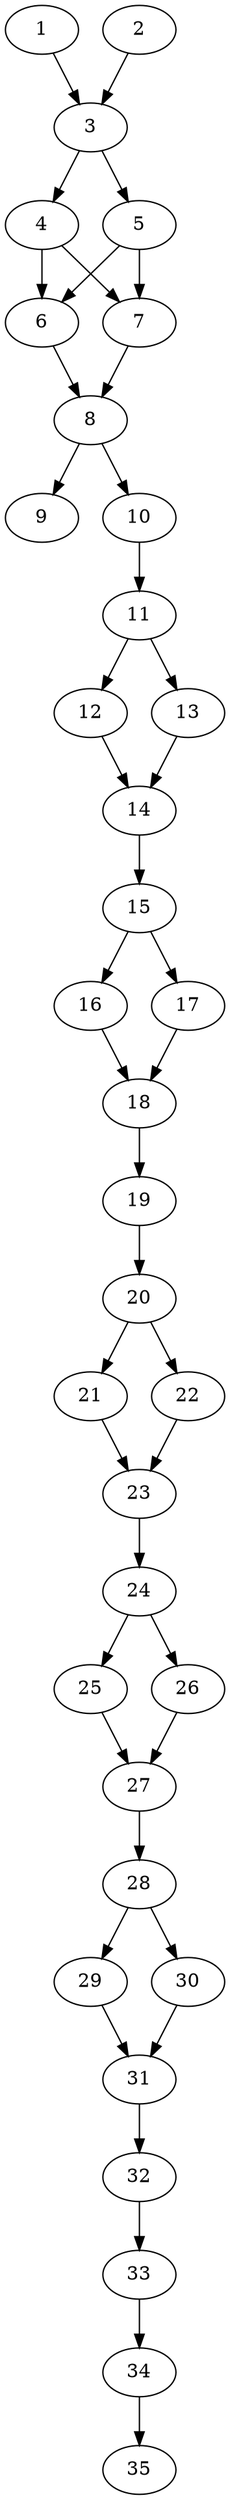 // DAG automatically generated by daggen at Thu Oct  3 14:05:37 2019
// ./daggen --dot -n 35 --ccr 0.5 --fat 0.3 --regular 0.9 --density 0.9 --mindata 5242880 --maxdata 52428800 
digraph G {
  1 [size="37120000", alpha="0.10", expect_size="18560000"] 
  1 -> 3 [size ="18560000"]
  2 [size="63625216", alpha="0.07", expect_size="31812608"] 
  2 -> 3 [size ="31812608"]
  3 [size="71245824", alpha="0.19", expect_size="35622912"] 
  3 -> 4 [size ="35622912"]
  3 -> 5 [size ="35622912"]
  4 [size="92389376", alpha="0.04", expect_size="46194688"] 
  4 -> 6 [size ="46194688"]
  4 -> 7 [size ="46194688"]
  5 [size="48365568", alpha="0.07", expect_size="24182784"] 
  5 -> 6 [size ="24182784"]
  5 -> 7 [size ="24182784"]
  6 [size="18049024", alpha="0.12", expect_size="9024512"] 
  6 -> 8 [size ="9024512"]
  7 [size="46288896", alpha="0.01", expect_size="23144448"] 
  7 -> 8 [size ="23144448"]
  8 [size="56995840", alpha="0.02", expect_size="28497920"] 
  8 -> 9 [size ="28497920"]
  8 -> 10 [size ="28497920"]
  9 [size="73267200", alpha="0.03", expect_size="36633600"] 
  10 [size="85186560", alpha="0.10", expect_size="42593280"] 
  10 -> 11 [size ="42593280"]
  11 [size="33021952", alpha="0.12", expect_size="16510976"] 
  11 -> 12 [size ="16510976"]
  11 -> 13 [size ="16510976"]
  12 [size="78864384", alpha="0.04", expect_size="39432192"] 
  12 -> 14 [size ="39432192"]
  13 [size="15771648", alpha="0.15", expect_size="7885824"] 
  13 -> 14 [size ="7885824"]
  14 [size="104507392", alpha="0.18", expect_size="52253696"] 
  14 -> 15 [size ="52253696"]
  15 [size="29880320", alpha="0.07", expect_size="14940160"] 
  15 -> 16 [size ="14940160"]
  15 -> 17 [size ="14940160"]
  16 [size="62550016", alpha="0.18", expect_size="31275008"] 
  16 -> 18 [size ="31275008"]
  17 [size="26968064", alpha="0.02", expect_size="13484032"] 
  17 -> 18 [size ="13484032"]
  18 [size="29612032", alpha="0.19", expect_size="14806016"] 
  18 -> 19 [size ="14806016"]
  19 [size="36945920", alpha="0.12", expect_size="18472960"] 
  19 -> 20 [size ="18472960"]
  20 [size="49770496", alpha="0.10", expect_size="24885248"] 
  20 -> 21 [size ="24885248"]
  20 -> 22 [size ="24885248"]
  21 [size="99008512", alpha="0.14", expect_size="49504256"] 
  21 -> 23 [size ="49504256"]
  22 [size="63184896", alpha="0.09", expect_size="31592448"] 
  22 -> 23 [size ="31592448"]
  23 [size="83261440", alpha="0.17", expect_size="41630720"] 
  23 -> 24 [size ="41630720"]
  24 [size="58161152", alpha="0.02", expect_size="29080576"] 
  24 -> 25 [size ="29080576"]
  24 -> 26 [size ="29080576"]
  25 [size="49764352", alpha="0.15", expect_size="24882176"] 
  25 -> 27 [size ="24882176"]
  26 [size="82292736", alpha="0.10", expect_size="41146368"] 
  26 -> 27 [size ="41146368"]
  27 [size="71370752", alpha="0.12", expect_size="35685376"] 
  27 -> 28 [size ="35685376"]
  28 [size="80633856", alpha="0.04", expect_size="40316928"] 
  28 -> 29 [size ="40316928"]
  28 -> 30 [size ="40316928"]
  29 [size="78157824", alpha="0.10", expect_size="39078912"] 
  29 -> 31 [size ="39078912"]
  30 [size="42711040", alpha="0.11", expect_size="21355520"] 
  30 -> 31 [size ="21355520"]
  31 [size="92090368", alpha="0.17", expect_size="46045184"] 
  31 -> 32 [size ="46045184"]
  32 [size="64186368", alpha="0.18", expect_size="32093184"] 
  32 -> 33 [size ="32093184"]
  33 [size="12138496", alpha="0.20", expect_size="6069248"] 
  33 -> 34 [size ="6069248"]
  34 [size="91080704", alpha="0.01", expect_size="45540352"] 
  34 -> 35 [size ="45540352"]
  35 [size="99805184", alpha="0.07", expect_size="49902592"] 
}

